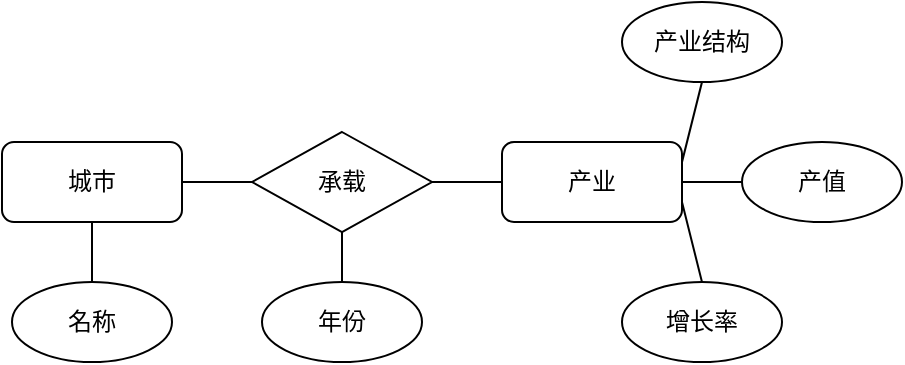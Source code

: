 <mxfile version="24.4.10" type="device">
  <diagram id="R2lEEEUBdFMjLlhIrx00" name="Page-1">
    <mxGraphModel dx="954" dy="647" grid="1" gridSize="10" guides="1" tooltips="1" connect="1" arrows="1" fold="1" page="1" pageScale="1" pageWidth="850" pageHeight="1100" math="0" shadow="0" extFonts="Permanent Marker^https://fonts.googleapis.com/css?family=Permanent+Marker">
      <root>
        <mxCell id="0" />
        <mxCell id="1" parent="0" />
        <mxCell id="_QbxLgPbZmtA6lB-nILd-1" value="产业" style="rounded=1;whiteSpace=wrap;html=1;" vertex="1" parent="1">
          <mxGeometry x="460" y="210" width="90" height="40" as="geometry" />
        </mxCell>
        <mxCell id="_QbxLgPbZmtA6lB-nILd-3" value="承载" style="rhombus;whiteSpace=wrap;html=1;" vertex="1" parent="1">
          <mxGeometry x="335" y="205" width="90" height="50" as="geometry" />
        </mxCell>
        <mxCell id="_QbxLgPbZmtA6lB-nILd-4" value="产业结构" style="ellipse;whiteSpace=wrap;html=1;" vertex="1" parent="1">
          <mxGeometry x="520" y="140" width="80" height="40" as="geometry" />
        </mxCell>
        <mxCell id="_QbxLgPbZmtA6lB-nILd-5" value="年份" style="ellipse;whiteSpace=wrap;html=1;" vertex="1" parent="1">
          <mxGeometry x="340" y="280" width="80" height="40" as="geometry" />
        </mxCell>
        <mxCell id="_QbxLgPbZmtA6lB-nILd-6" value="名称" style="ellipse;whiteSpace=wrap;html=1;" vertex="1" parent="1">
          <mxGeometry x="215" y="280" width="80" height="40" as="geometry" />
        </mxCell>
        <mxCell id="_QbxLgPbZmtA6lB-nILd-7" value="产值" style="ellipse;whiteSpace=wrap;html=1;" vertex="1" parent="1">
          <mxGeometry x="580" y="210" width="80" height="40" as="geometry" />
        </mxCell>
        <mxCell id="_QbxLgPbZmtA6lB-nILd-8" value="增长率" style="ellipse;whiteSpace=wrap;html=1;" vertex="1" parent="1">
          <mxGeometry x="520" y="280" width="80" height="40" as="geometry" />
        </mxCell>
        <mxCell id="_QbxLgPbZmtA6lB-nILd-12" value="" style="endArrow=none;html=1;rounded=0;entryX=0;entryY=0.5;entryDx=0;entryDy=0;exitX=1;exitY=0.5;exitDx=0;exitDy=0;" edge="1" parent="1" source="_QbxLgPbZmtA6lB-nILd-3" target="_QbxLgPbZmtA6lB-nILd-1">
          <mxGeometry width="50" height="50" relative="1" as="geometry">
            <mxPoint x="420" y="230" as="sourcePoint" />
            <mxPoint x="450" y="180" as="targetPoint" />
          </mxGeometry>
        </mxCell>
        <mxCell id="_QbxLgPbZmtA6lB-nILd-13" value="" style="endArrow=none;html=1;rounded=0;entryX=0;entryY=0.5;entryDx=0;entryDy=0;" edge="1" parent="1" source="_QbxLgPbZmtA6lB-nILd-2" target="_QbxLgPbZmtA6lB-nILd-3">
          <mxGeometry width="50" height="50" relative="1" as="geometry">
            <mxPoint x="250" y="230" as="sourcePoint" />
            <mxPoint x="300" y="180" as="targetPoint" />
          </mxGeometry>
        </mxCell>
        <mxCell id="_QbxLgPbZmtA6lB-nILd-14" value="" style="endArrow=none;html=1;rounded=0;entryX=0.5;entryY=1;entryDx=0;entryDy=0;exitX=0.5;exitY=0;exitDx=0;exitDy=0;" edge="1" parent="1" source="_QbxLgPbZmtA6lB-nILd-5" target="_QbxLgPbZmtA6lB-nILd-3">
          <mxGeometry width="50" height="50" relative="1" as="geometry">
            <mxPoint x="360" y="280" as="sourcePoint" />
            <mxPoint x="410" y="230" as="targetPoint" />
          </mxGeometry>
        </mxCell>
        <mxCell id="_QbxLgPbZmtA6lB-nILd-15" value="" style="endArrow=none;html=1;rounded=0;entryX=0.5;entryY=1;entryDx=0;entryDy=0;exitX=0.5;exitY=0;exitDx=0;exitDy=0;" edge="1" parent="1" source="_QbxLgPbZmtA6lB-nILd-6" target="_QbxLgPbZmtA6lB-nILd-2">
          <mxGeometry width="50" height="50" relative="1" as="geometry">
            <mxPoint x="365" y="290" as="sourcePoint" />
            <mxPoint x="365" y="265" as="targetPoint" />
          </mxGeometry>
        </mxCell>
        <mxCell id="_QbxLgPbZmtA6lB-nILd-16" value="" style="endArrow=none;html=1;rounded=0;entryX=1;entryY=0.5;entryDx=0;entryDy=0;exitX=0;exitY=0.5;exitDx=0;exitDy=0;" edge="1" parent="1" source="_QbxLgPbZmtA6lB-nILd-7" target="_QbxLgPbZmtA6lB-nILd-1">
          <mxGeometry width="50" height="50" relative="1" as="geometry">
            <mxPoint x="375" y="300" as="sourcePoint" />
            <mxPoint x="375" y="275" as="targetPoint" />
          </mxGeometry>
        </mxCell>
        <mxCell id="_QbxLgPbZmtA6lB-nILd-17" value="" style="endArrow=none;html=1;rounded=0;entryX=1;entryY=0.75;entryDx=0;entryDy=0;exitX=0.5;exitY=0;exitDx=0;exitDy=0;" edge="1" parent="1" source="_QbxLgPbZmtA6lB-nILd-8" target="_QbxLgPbZmtA6lB-nILd-1">
          <mxGeometry width="50" height="50" relative="1" as="geometry">
            <mxPoint x="590" y="240" as="sourcePoint" />
            <mxPoint x="560" y="240" as="targetPoint" />
          </mxGeometry>
        </mxCell>
        <mxCell id="_QbxLgPbZmtA6lB-nILd-18" value="" style="endArrow=none;html=1;rounded=0;entryX=1;entryY=0.25;entryDx=0;entryDy=0;exitX=0.5;exitY=1;exitDx=0;exitDy=0;" edge="1" parent="1" source="_QbxLgPbZmtA6lB-nILd-4" target="_QbxLgPbZmtA6lB-nILd-1">
          <mxGeometry width="50" height="50" relative="1" as="geometry">
            <mxPoint x="600" y="250" as="sourcePoint" />
            <mxPoint x="570" y="250" as="targetPoint" />
          </mxGeometry>
        </mxCell>
        <mxCell id="_QbxLgPbZmtA6lB-nILd-19" value="" style="endArrow=none;html=1;rounded=0;entryX=0;entryY=0.5;entryDx=0;entryDy=0;" edge="1" parent="1" target="_QbxLgPbZmtA6lB-nILd-2">
          <mxGeometry width="50" height="50" relative="1" as="geometry">
            <mxPoint x="250" y="230" as="sourcePoint" />
            <mxPoint x="335" y="230" as="targetPoint" />
          </mxGeometry>
        </mxCell>
        <mxCell id="_QbxLgPbZmtA6lB-nILd-2" value="城市" style="rounded=1;whiteSpace=wrap;html=1;" vertex="1" parent="1">
          <mxGeometry x="210" y="210" width="90" height="40" as="geometry" />
        </mxCell>
      </root>
    </mxGraphModel>
  </diagram>
</mxfile>

